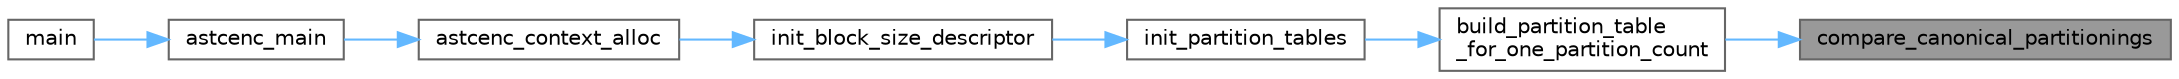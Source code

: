 digraph "compare_canonical_partitionings"
{
 // LATEX_PDF_SIZE
  bgcolor="transparent";
  edge [fontname=Helvetica,fontsize=10,labelfontname=Helvetica,labelfontsize=10];
  node [fontname=Helvetica,fontsize=10,shape=box,height=0.2,width=0.4];
  rankdir="RL";
  Node1 [id="Node000001",label="compare_canonical_partitionings",height=0.2,width=0.4,color="gray40", fillcolor="grey60", style="filled", fontcolor="black",tooltip="Compare two canonical patterns to see if they are the same."];
  Node1 -> Node2 [id="edge7_Node000001_Node000002",dir="back",color="steelblue1",style="solid",tooltip=" "];
  Node2 [id="Node000002",label="build_partition_table\l_for_one_partition_count",height=0.2,width=0.4,color="grey40", fillcolor="white", style="filled",URL="$astcenc__partition__tables_8cpp.html#a83b39a9f5b84470876611393553d38b5",tooltip=" "];
  Node2 -> Node3 [id="edge8_Node000002_Node000003",dir="back",color="steelblue1",style="solid",tooltip=" "];
  Node3 [id="Node000003",label="init_partition_tables",height=0.2,width=0.4,color="grey40", fillcolor="white", style="filled",URL="$astcenc__partition__tables_8cpp.html#a9460ca3acf0175a93580b78d5d99a36a",tooltip="Populate the partition tables for the target block size."];
  Node3 -> Node4 [id="edge9_Node000003_Node000004",dir="back",color="steelblue1",style="solid",tooltip=" "];
  Node4 [id="Node000004",label="init_block_size_descriptor",height=0.2,width=0.4,color="grey40", fillcolor="white", style="filled",URL="$astcenc__block__sizes_8cpp.html#a5c46863585cc583c3deb49323dfb73d8",tooltip="Populate the block size descriptor for the target block size."];
  Node4 -> Node5 [id="edge10_Node000004_Node000005",dir="back",color="steelblue1",style="solid",tooltip=" "];
  Node5 [id="Node000005",label="astcenc_context_alloc",height=0.2,width=0.4,color="grey40", fillcolor="white", style="filled",URL="$astcenc__entry_8cpp.html#a823234313a697f5b4cdbd2cd6caaef4a",tooltip="Allocate a new codec context based on a config."];
  Node5 -> Node6 [id="edge11_Node000005_Node000006",dir="back",color="steelblue1",style="solid",tooltip=" "];
  Node6 [id="Node000006",label="astcenc_main",height=0.2,width=0.4,color="grey40", fillcolor="white", style="filled",URL="$astcenccli__toplevel_8cpp.html#a073d18880f24fd648661b01d2e20340e",tooltip="Application entry point."];
  Node6 -> Node7 [id="edge12_Node000006_Node000007",dir="back",color="steelblue1",style="solid",tooltip=" "];
  Node7 [id="Node000007",label="main",height=0.2,width=0.4,color="grey40", fillcolor="white", style="filled",URL="$astcenccli__entry_8cpp.html#a3c04138a5bfe5d72780bb7e82a18e627",tooltip=" "];
}
